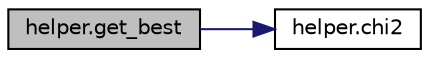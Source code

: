digraph "helper.get_best"
{
 // INTERACTIVE_SVG=YES
 // LATEX_PDF_SIZE
  edge [fontname="Helvetica",fontsize="10",labelfontname="Helvetica",labelfontsize="10"];
  node [fontname="Helvetica",fontsize="10",shape=record];
  rankdir="LR";
  Node1 [label="helper.get_best",height=0.2,width=0.4,color="black", fillcolor="grey75", style="filled", fontcolor="black",tooltip=" "];
  Node1 -> Node2 [color="midnightblue",fontsize="10",style="solid",fontname="Helvetica"];
  Node2 [label="helper.chi2",height=0.2,width=0.4,color="black", fillcolor="white", style="filled",URL="$namespacehelper.html#a08ead3aca58b78c271e428072ba58d4e",tooltip=" "];
}
